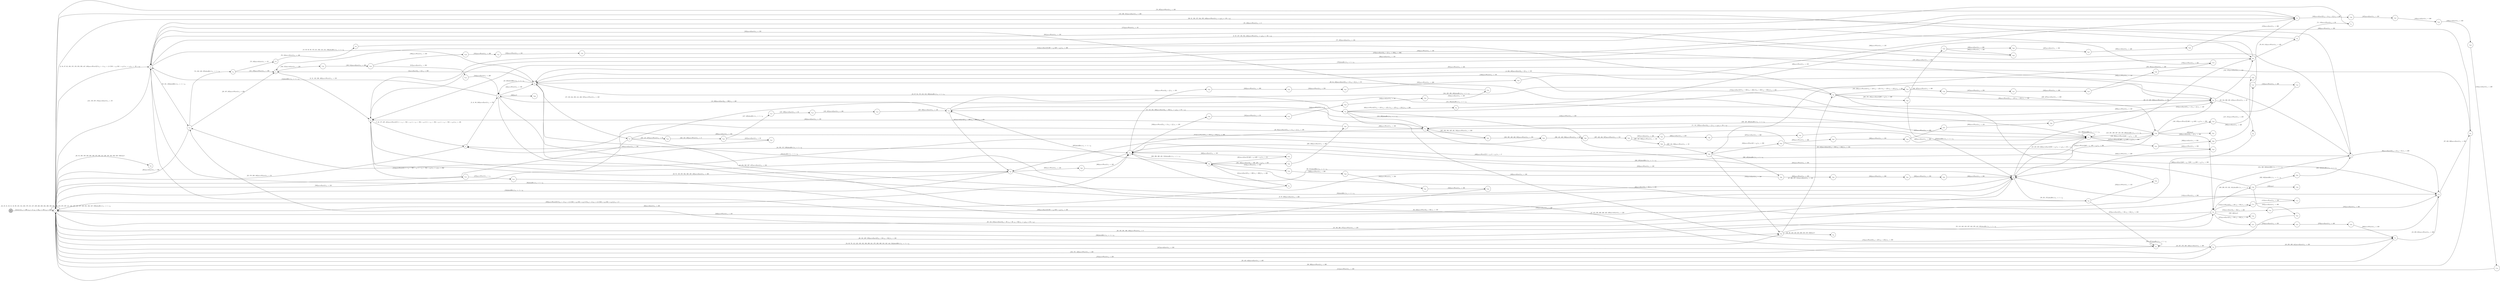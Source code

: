 digraph EFSM{
  graph [rankdir="LR", fontname="Latin Modern Math"];
  node [color="black", fillcolor="white", shape="circle", style="filled", fontname="Latin Modern Math"];
  edge [fontname="Latin Modern Math"];

  s0[fillcolor="gray", label=<s<sub>0</sub>>];
  s1[label=<s<sub>1</sub>>];
  s2[label=<s<sub>2</sub>>];
  s3[label=<s<sub>3</sub>>];
  s4[label=<s<sub>4</sub>>];
  s5[label=<s<sub>5</sub>>];
  s6[label=<s<sub>6</sub>>];
  s7[label=<s<sub>7</sub>>];
  s8[label=<s<sub>8</sub>>];
  s9[label=<s<sub>9</sub>>];
  s10[label=<s<sub>10</sub>>];
  s11[label=<s<sub>11</sub>>];
  s12[label=<s<sub>12</sub>>];
  s16[label=<s<sub>16</sub>>];
  s17[label=<s<sub>17</sub>>];
  s18[label=<s<sub>18</sub>>];
  s19[label=<s<sub>19</sub>>];
  s26[label=<s<sub>26</sub>>];
  s27[label=<s<sub>27</sub>>];
  s28[label=<s<sub>28</sub>>];
  s29[label=<s<sub>29</sub>>];
  s32[label=<s<sub>32</sub>>];
  s44[label=<s<sub>44</sub>>];
  s46[label=<s<sub>46</sub>>];
  s47[label=<s<sub>47</sub>>];
  s48[label=<s<sub>48</sub>>];
  s55[label=<s<sub>55</sub>>];
  s57[label=<s<sub>57</sub>>];
  s59[label=<s<sub>59</sub>>];
  s60[label=<s<sub>60</sub>>];
  s61[label=<s<sub>61</sub>>];
  s64[label=<s<sub>64</sub>>];
  s68[label=<s<sub>68</sub>>];
  s69[label=<s<sub>69</sub>>];
  s70[label=<s<sub>70</sub>>];
  s71[label=<s<sub>71</sub>>];
  s74[label=<s<sub>74</sub>>];
  s75[label=<s<sub>75</sub>>];
  s76[label=<s<sub>76</sub>>];
  s77[label=<s<sub>77</sub>>];
  s97[label=<s<sub>97</sub>>];
  s106[label=<s<sub>106</sub>>];
  s107[label=<s<sub>107</sub>>];
  s108[label=<s<sub>108</sub>>];
  s109[label=<s<sub>109</sub>>];
  s110[label=<s<sub>110</sub>>];
  s114[label=<s<sub>114</sub>>];
  s115[label=<s<sub>115</sub>>];
  s126[label=<s<sub>126</sub>>];
  s146[label=<s<sub>146</sub>>];
  s147[label=<s<sub>147</sub>>];
  s148[label=<s<sub>148</sub>>];
  s163[label=<s<sub>163</sub>>];
  s165[label=<s<sub>165</sub>>];
  s166[label=<s<sub>166</sub>>];
  s167[label=<s<sub>167</sub>>];
  s168[label=<s<sub>168</sub>>];
  s169[label=<s<sub>169</sub>>];
  s170[label=<s<sub>170</sub>>];
  s184[label=<s<sub>184</sub>>];
  s188[label=<s<sub>188</sub>>];
  s189[label=<s<sub>189</sub>>];
  s190[label=<s<sub>190</sub>>];
  s191[label=<s<sub>191</sub>>];
  s192[label=<s<sub>192</sub>>];
  s198[label=<s<sub>198</sub>>];
  s199[label=<s<sub>199</sub>>];
  s204[label=<s<sub>204</sub>>];
  s205[label=<s<sub>205</sub>>];
  s207[label=<s<sub>207</sub>>];
  s221[label=<s<sub>221</sub>>];
  s233[label=<s<sub>233</sub>>];
  s245[label=<s<sub>245</sub>>];
  s246[label=<s<sub>246</sub>>];
  s247[label=<s<sub>247</sub>>];
  s252[label=<s<sub>252</sub>>];
  s269[label=<s<sub>269</sub>>];
  s277[label=<s<sub>277</sub>>];
  s278[label=<s<sub>278</sub>>];
  s279[label=<s<sub>279</sub>>];
  s283[label=<s<sub>283</sub>>];
  s284[label=<s<sub>284</sub>>];
  s285[label=<s<sub>285</sub>>];
  s286[label=<s<sub>286</sub>>];
  s287[label=<s<sub>287</sub>>];
  s288[label=<s<sub>288</sub>>];
  s302[label=<s<sub>302</sub>>];
  s303[label=<s<sub>303</sub>>];
  s304[label=<s<sub>304</sub>>];
  s305[label=<s<sub>305</sub>>];
  s316[label=<s<sub>316</sub>>];
  s322[label=<s<sub>322</sub>>];
  s326[label=<s<sub>326</sub>>];
  s332[label=<s<sub>332</sub>>];
  s333[label=<s<sub>333</sub>>];
  s334[label=<s<sub>334</sub>>];
  s335[label=<s<sub>335</sub>>];
  s347[label=<s<sub>347</sub>>];
  s348[label=<s<sub>348</sub>>];
  s361[label=<s<sub>361</sub>>];
  s365[label=<s<sub>365</sub>>];
  s379[label=<s<sub>379</sub>>];
  s380[label=<s<sub>380</sub>>];
  s389[label=<s<sub>389</sub>>];
  s390[label=<s<sub>390</sub>>];
  s396[label=<s<sub>396</sub>>];
  s397[label=<s<sub>397</sub>>];
  s398[label=<s<sub>398</sub>>];
  s417[label=<s<sub>417</sub>>];
  s418[label=<s<sub>418</sub>>];
  s419[label=<s<sub>419</sub>>];
  s465[label=<s<sub>465</sub>>];
  s466[label=<s<sub>466</sub>>];
  s467[label=<s<sub>467</sub>>];
  s474[label=<s<sub>474</sub>>];
  s475[label=<s<sub>475</sub>>];
  s496[label=<s<sub>496</sub>>];
  s497[label=<s<sub>497</sub>>];
  s498[label=<s<sub>498</sub>>];
  s515[label=<s<sub>515</sub>>];
  s519[label=<s<sub>519</sub>>];
  s520[label=<s<sub>520</sub>>];
  s521[label=<s<sub>521</sub>>];
  s522[label=<s<sub>522</sub>>];
  s530[label=<s<sub>530</sub>>];
  s531[label=<s<sub>531</sub>>];
  s532[label=<s<sub>532</sub>>];
  s533[label=<s<sub>533</sub>>];
  s534[label=<s<sub>534</sub>>];

  s0->s1[label=<<i> [1]start:2/o<sub>1</sub> := 200, o<sub>2</sub> := 3, o<sub>3</sub> := 0&#91;r<sub>3</sub> := 150, r<sub>2</sub> := 250&#93;</i>>];
  s4->s5[label=<<i> [5]moveEast:0&#91;r<sub>3</sub> &gt; 0&#93;/o<sub>1</sub> := 200</i>>];
  s10->s11[label=<<i> [11, 141, 223]moveEast:0&#91;r<sub>3</sub> &gt; 1&#93;/o<sub>1</sub> := r<sub>2</sub>&#91;r<sub>2</sub> := 50 + r<sub>2</sub>&#93;</i>>];
  s12->s8[label=<<i> [13, 330]moveEast:0&#91;r<sub>2</sub> &gt; 399&#93;/o<sub>1</sub> := 400</i>>];
  s8->s2[label=<<i> [14]shieldHit:1/o<sub>1</sub> := -1 + i<sub>0</sub></i>>];
  s16->s17[label=<<i> [17]moveWest:0&#91;!(r<sub>3</sub> &gt; 125&or;r<sub>3</sub> &gt; 125)&#93;/o<sub>1</sub> := 350</i>>];
  s27->s28[label=<<i> [28]moveWest:0&#91;!(r<sub>3</sub> &gt; 125&or;r<sub>3</sub> &gt; 125)&#93;/o<sub>1</sub> := 100</i>>];
  s10->s7[label=<<i> [40, 85]moveEast:0&#91;!(r<sub>3</sub> &gt; 1&or;r<sub>3</sub> &gt; 1)&#93;/o<sub>1</sub> := 100</i>>];
  s8->s4[label=<<i> [42]moveWest:0/o<sub>1</sub> := 100</i>>];
  s4->s8[label=<<i> [43, 325]shieldHit:1/o<sub>1</sub> := -1 + i<sub>0</sub></i>>];
  s55->s4[label=<<i> [56, 243]moveWest:0&#91;r<sub>3</sub> &gt; 98&#93;/o<sub>1</sub> := 150</i>>];
  s57->s9[label=<<i> [58]shieldHit:1/o<sub>1</sub> := -1 + i<sub>0</sub></i>>];
  s59->s60[label=<<i> [60]moveEast:0&#91;r<sub>3</sub> &gt; 98&#93;/o<sub>1</sub> := 150</i>>];
  s60->s61[label=<<i> [61]moveEast:0&#91;!(r<sub>2</sub> &gt; 300&or;r<sub>2</sub> &gt; 300)&#93;/o<sub>1</sub> := 200</i>>];
  s61->s1[label=<<i> [62]moveEast:0/o<sub>1</sub> := 250</i>>];
  s9->s4[label=<<i> [66, 311]shieldHit:1/o<sub>1</sub> := -1 + i<sub>0</sub></i>>];
  s16->s68[label=<<i> [68]moveWest:0&#91;!(!(r<sub>3</sub> &gt; 125&or;r<sub>3</sub> &gt; 125)&or;!(r<sub>3</sub> &gt; 125&or;r<sub>3</sub> &gt; 125))&#93;/o<sub>1</sub> := 200</i>>];
  s68->s69[label=<<i> [69]moveWest:0/o<sub>1</sub> := 150</i>>];
  s69->s70[label=<<i> [70, 89, 118]moveWest:0/o<sub>1</sub> := 100</i>>];
  s70->s71[label=<<i> [71, 119]moveWest:0/o<sub>1</sub> := 50</i>>];
  s71->s2[label=<<i> [72, 120]moveWest:0/o<sub>1</sub> := 0</i>>];
  s74->s75[label=<<i> [75, 103]moveEast:0/o<sub>1</sub> := 50</i>>];
  s75->s76[label=<<i> [76, 104]moveEast:0/o<sub>1</sub> := 100</i>>];
  s76->s77[label=<<i> [77, 105]moveEast:0/o<sub>1</sub> := 150</i>>];
  s77->s1[label=<<i> [78, 337]moveWest:0/o<sub>1</sub> := 100</i>>];
  s4->s10[label=<<i> [39, 84, 452]moveEast:0&#91;!(r<sub>3</sub> &gt; 0&or;r<sub>3</sub> &gt; 0)&#93;/o<sub>1</sub> := 50</i>>];
  s7->s8[label=<<i> [8, 41, 86, 249]moveEast:0/o<sub>1</sub> := 150</i>>];
  s8->s9[label=<<i> [9, 87, 250]moveEast:0/o<sub>1</sub> := 200</i>>];
  s70->s6[label=<<i> [90]moveEast:0/o<sub>1</sub> := 150</i>>];
  s46->s2[label=<<i> [92]alienHit:1/o<sub>1</sub> := 1 + i<sub>0</sub></i>>];
  s16->s3[label=<<i> [95, 313]moveEast:0&#91;!(r<sub>2</sub> &gt; 350&or;r<sub>2</sub> &gt; 350)&#93;/o<sub>1</sub> := 250</i>>];
  s3->s18[label=<<i> [96]moveEast:0&#91;!(r<sub>3</sub> &gt; 0&or;r<sub>3</sub> &gt; 0)&#93;/o<sub>1</sub> := 300</i>>];
  s97->s1[label=<<i> [98, 500]moveWest:0/o<sub>1</sub> := 300</i>>];
  s2->s19[label=<<i> [73, 101, 129]shieldHit:1/o<sub>1</sub> := -1 + i<sub>0</sub></i>>];
  s77->s106[label=<<i> [106]moveEast:0&#91;!(r<sub>3</sub> &gt; 2&or;r<sub>3</sub> &gt; 2)&#93;/o<sub>1</sub> := 200</i>>];
  s106->s107[label=<<i> [107]moveEast:0/o<sub>1</sub> := 250</i>>];
  s107->s108[label=<<i> [108]moveEast:0/o<sub>1</sub> := 300</i>>];
  s108->s109[label=<<i> [109]moveEast:0/o<sub>1</sub> := 350</i>>];
  s109->s110[label=<<i> [110]moveEast:0/o<sub>1</sub> := 400</i>>];
  s110->s1[label=<<i> [111]moveWest:0/o<sub>1</sub> := 350</i>>];
  s55->s114[label=<<i> [114]moveWest:0&#91;!(r<sub>3</sub> &gt; 98&or;r<sub>3</sub> &gt; 98)&#93;/o<sub>1</sub> := 300</i>>];
  s114->s115[label=<<i> [115]moveWest:0/o<sub>1</sub> := 250</i>>];
  s115->s9[label=<<i> [116]moveWest:0/o<sub>1</sub> := 200</i>>];
  s2->s1[label=<<i> [121, 159, 357, 374]moveEast:0/o<sub>1</sub> := 50</i>>];
  s1->s9[label=<<i> [65, 124, 218]moveEast:0&#91;r<sub>3</sub> &gt; 98, r<sub>3</sub> &gt; 98, r<sub>3</sub> &gt; 98&#93;/o<sub>1</sub> := r<sub>2</sub>&#91;r<sub>2</sub> := 50 + r<sub>2</sub>&#93;</i>>];
  s10->s126[label=<<i> [126, 294]moveWest:0&#91;400 &gt; r<sub>2</sub>&#93;/o<sub>1</sub> := 250</i>>];
  s126->s9[label=<<i> [127]moveWest:0&#91;400 &gt; r<sub>2</sub>, 400 &gt; r<sub>2</sub>&#93;/o<sub>1</sub> := 200</i>>];
  s9->s2[label=<<i> [128]moveEast:0&#91;!(350 &gt; r<sub>2</sub>&or;350 &gt; r<sub>2</sub>)&#93;/o<sub>1</sub> := 250</i>>];
  s19->s74[label=<<i> [74, 102, 130, 478]alienHit:1/o<sub>1</sub> := 1 + i<sub>0</sub></i>>];
  s74->s5[label=<<i> [131, 479]moveWest:0/o<sub>1</sub> := 200</i>>];
  s46->s1[label=<<i> [134]shieldHit:1/o<sub>1</sub> := -1 + i<sub>0</sub></i>>];
  s2->s3[label=<<i> [3, 35, 137, 156, 354, 448]moveWest:0/o<sub>1</sub> := r<sub>3</sub>&#91;r<sub>3</sub> := -50 + r<sub>3</sub>&#93;</i>>];
  s12->s10[label=<<i> [143]moveWest:0/o<sub>1</sub> := 350</i>>];
  s10->s10[label=<<i> [144, 200]shieldHit:1/o<sub>1</sub> := -1 + i<sub>0</sub></i>>];
  s126->s146[label=<<i> [146, 470]moveWest:0&#91;!(400 &gt; r<sub>2</sub>&or;400 &gt; r<sub>2</sub>)&#93;/o<sub>1</sub> := 300</i>>];
  s146->s147[label=<<i> [147, 471]moveWest:0/o<sub>1</sub> := 250</i>>];
  s147->s148[label=<<i> [148]moveWest:0/o<sub>1</sub> := 200</i>>];
  s148->s4[label=<<i> [149]moveWest:0/o<sub>1</sub> := 150</i>>];
  s57->s28[label=<<i> [151, 384]alienHit:1/o<sub>1</sub> := 1 + i<sub>0</sub></i>>];
  s28->s69[label=<<i> [152, 175]moveEast:0/o<sub>1</sub> := 150</i>>];
  s69->s1[label=<<i> [153, 308, 351]moveEast:0/o<sub>1</sub> := 200</i>>];
  s3->s1[label=<<i> [36, 81, 138, 157, 344, 355, 449]moveWest:0/o<sub>1</sub> := r<sub>3</sub>&#91;r<sub>3</sub> := -50 + r<sub>3</sub>&#93;</i>>];
  s55->s163[label=<<i> [163, 446]win:0</i>>];
  s27->s165[label=<<i> [165, 226]moveWest:0&#91;!(!(r<sub>3</sub> &gt; 125&or;r<sub>3</sub> &gt; 125)&or;!(r<sub>3</sub> &gt; 125&or;r<sub>3</sub> &gt; 125))&#93;/o<sub>1</sub> := 350</i>>];
  s165->s166[label=<<i> [166, 227]moveWest:0/o<sub>1</sub> := 300</i>>];
  s166->s167[label=<<i> [167]moveWest:0/o<sub>1</sub> := 250</i>>];
  s167->s168[label=<<i> [168]moveWest:0/o<sub>1</sub> := 200</i>>];
  s168->s169[label=<<i> [169]moveWest:0/o<sub>1</sub> := 150</i>>];
  s169->s170[label=<<i> [170]moveWest:0/o<sub>1</sub> := 100</i>>];
  s170->s2[label=<<i> [171]moveWest:0/o<sub>1</sub> := 50</i>>];
  s4->s16[label=<<i> [16, 67, 94, 173, 212, 312, 392]alienHit:1/o<sub>1</sub> := 1 + i<sub>0</sub></i>>];
  s16->s28[label=<<i> [174]moveEast:0&#91;!(!(r<sub>2</sub> &gt; 350&or;r<sub>2</sub> &gt; 350)&or;!(r<sub>2</sub> &gt; 350&or;r<sub>2</sub> &gt; 350))&#93;/o<sub>1</sub> := 100</i>>];
  s69->s6[label=<<i> [176]alienHit:1/o<sub>1</sub> := 1 + i<sub>0</sub></i>>];
  s7->s1[label=<<i> [23, 178, 238, 482]moveWest:0/o<sub>1</sub> := 50</i>>];
  s55->s184[label=<<i> [184]moveEast:0&#91;r<sub>3</sub> &gt; 98&#93;/o<sub>1</sub> := 250</i>>];
  s184->s18[label=<<i> [185]moveEast:0/o<sub>1</sub> := 300</i>>];
  s18->s19[label=<<i> [19, 186, 260, 477]moveWest:0/o<sub>1</sub> := 250</i>>];
  s19->s5[label=<<i> [20, 187, 235]moveWest:0/o<sub>1</sub> := 200</i>>];
  s5->s188[label=<<i> [188, 513]moveEast:0/o<sub>1</sub> := 250</i>>];
  s188->s189[label=<<i> [189, 514]moveEast:0/o<sub>1</sub> := 300</i>>];
  s189->s190[label=<<i> [190]moveWest:0/o<sub>1</sub> := 250</i>>];
  s190->s191[label=<<i> [191]moveWest:0/o<sub>1</sub> := 200</i>>];
  s191->s192[label=<<i> [192]moveWest:0/o<sub>1</sub> := 150</i>>];
  s192->s28[label=<<i> [193]moveWest:0/o<sub>1</sub> := 100</i>>];
  s29->s1[label=<<i> [30, 195, 291, 386, 456]moveWest:0/o<sub>1</sub> := 0</i>>];
  s198->s199[label=<<i> [199]win:0</i>>];
  s126->s44[label=<<i> [202, 295]shieldHit:1/o<sub>1</sub> := -1 + i<sub>0</sub></i>>];
  s60->s204[label=<<i> [204, 402]moveEast:0&#91;r<sub>2</sub> &gt; 300, 400 &gt; r<sub>2</sub>&#93;/o<sub>1</sub> := 350</i>>];
  s204->s205[label=<<i> [205, 403]moveEast:0/o<sub>1</sub> := 400</i>>];
  s205->s11[label=<<i> [206]moveWest:0/o<sub>1</sub> := 350</i>>];
  s207->s1[label=<<i> [208]moveEast:0/o<sub>1</sub> := 350</i>>];
  s16->s11[label=<<i> [213, 393]alienHit:1/o<sub>1</sub> := 1 + i<sub>0</sub></i>>];
  s11->s46[label=<<i> [214]moveEast:0&#91;!(r<sub>2</sub> &gt; 252&or;r<sub>2</sub> &gt; 252)&#93;/o<sub>1</sub> := 200</i>>];
  s46->s47[label=<<i> [47, 215, 256, 369, 406, 422, 439]moveEast:0/o<sub>1</sub> := 250</i>>];
  s126->s221[label=<<i> [221]win:0</i>>];
  s9->s10[label=<<i> [10, 125, 219, 222]moveEast:0&#91;350 &gt; r<sub>2</sub>&#93;/o<sub>1</sub> := r<sub>2</sub>&#91;r<sub>2</sub> := 50 + r<sub>2</sub>&#93;</i>>];
  s11->s12[label=<<i> [12, 142, 224, 329]moveEast:0&#91;r<sub>2</sub> &gt; 252&#93;/o<sub>1</sub> := r<sub>2</sub>&#91;r<sub>2</sub> := 50 + r<sub>2</sub>&#93;</i>>];
  s166->s126[label=<<i> [228, 427]moveEast:0/o<sub>1</sub> := 350</i>>];
  s126->s55[label=<<i> [229]moveEast:0&#91;r<sub>3</sub> &gt; 2&#93;/o<sub>1</sub> := 400</i>>];
  s55->s198[label=<<i> [198, 230, 315, 321, 341]alienHit:1/o<sub>1</sub> := 1 + i<sub>0</sub></i>>];
  s198->s11[label=<<i> [231]moveWest:0/o<sub>1</sub> := 350</i>>];
  s207->s233[label=<<i> [233, 395, 430, 462, 505]moveWest:0/o<sub>1</sub> := 250</i>>];
  s233->s19[label=<<i> [234]alienHit:1/o<sub>1</sub> := 1 + i<sub>0</sub></i>>];
  s5->s6[label=<<i> [6, 21, 132, 236, 480]moveWest:0/o<sub>1</sub> := 150</i>>];
  s57->s245[label=<<i> [245, 415, 487]moveWest:0/o<sub>1</sub> := 50</i>>];
  s245->s246[label=<<i> [246, 416, 488]moveWest:0/o<sub>1</sub> := 0</i>>];
  s246->s247[label=<<i> [247]moveEast:0/o<sub>1</sub> := 50</i>>];
  s247->s7[label=<<i> [248]moveEast:0/o<sub>1</sub> := 100</i>>];
  s9->s59[label=<<i> [59, 251, 271]alienHit:1/o<sub>1</sub> := 1 + i<sub>0</sub></i>>];
  s59->s252[label=<<i> [252]moveWest:0/o<sub>1</sub> := 150</i>>];
  s252->s44[label=<<i> [253]moveWest:0/o<sub>1</sub> := 100</i>>];
  s17->s18[label=<<i> [18, 259, 281]moveWest:0/o<sub>1</sub> := 300</i>>];
  s19->s1[label=<<i> [261]moveEast:0/o<sub>1</sub> := 300</i>>];
  s1->s26[label=<<i> [26, 161, 267, 376]moveEast:0&#91;!(r<sub>3</sub> &gt; 98&or;r<sub>3</sub> &gt; 98)&#93;/o<sub>1</sub> := 100</i>>];
  s269->s9[label=<<i> [270]shieldHit:1/o<sub>1</sub> := -1 + i<sub>0</sub></i>>];
  s59->s47[label=<<i> [272]moveEast:0&#91;!(r<sub>3</sub> &gt; 98&or;r<sub>3</sub> &gt; 98)&#93;/o<sub>1</sub> := 250</i>>];
  s47->s48[label=<<i> [48, 257, 273, 408, 440]moveEast:0/o<sub>1</sub> := 300</i>>];
  s48->s1[label=<<i> [274]moveWest:0/o<sub>1</sub> := 250</i>>];
  s55->s277[label=<<i> [277]moveEast:0&#91;!(r<sub>3</sub> &gt; 98&or;r<sub>3</sub> &gt; 98)&#93;/o<sub>1</sub> := 300</i>>];
  s277->s278[label=<<i> [278]moveEast:0/o<sub>1</sub> := 350</i>>];
  s278->s279[label=<<i> [279]moveEast:0/o<sub>1</sub> := 400</i>>];
  s279->s17[label=<<i> [280]moveWest:0/o<sub>1</sub> := 350</i>>];
  s18->s97[label=<<i> [97, 282, 300]moveEast:0/o<sub>1</sub> := 350</i>>];
  s97->s283[label=<<i> [283, 301]moveEast:0/o<sub>1</sub> := 400</i>>];
  s283->s284[label=<<i> [284]moveWest:0&#91;3 &gt; r<sub>3</sub>&#93;/o<sub>1</sub> := 350</i>>];
  s284->s285[label=<<i> [285]moveWest:0/o<sub>1</sub> := 300</i>>];
  s285->s286[label=<<i> [286]moveWest:0/o<sub>1</sub> := 250</i>>];
  s286->s287[label=<<i> [287]moveWest:0/o<sub>1</sub> := 200</i>>];
  s287->s288[label=<<i> [288]moveWest:0/o<sub>1</sub> := 150</i>>];
  s288->s28[label=<<i> [289]moveWest:0/o<sub>1</sub> := 100</i>>];
  s28->s29[label=<<i> [29, 194, 290, 385, 455]moveWest:0/o<sub>1</sub> := 50</i>>];
  s60->s12[label=<<i> [297]shieldHit:1/o<sub>1</sub> := -1 + i<sub>0</sub></i>>];
  s27->s18[label=<<i> [299]moveEast:0&#91;400 &gt; r<sub>2</sub>, !(299 &gt; r<sub>2</sub>&or;299 &gt; r<sub>2</sub>)&#93;/o<sub>1</sub> := 300</i>>];
  s283->s302[label=<<i> [302, 435]alienHit:1/o<sub>1</sub> := 1 + i<sub>0</sub></i>>];
  s302->s303[label=<<i> [303]moveWest:0/o<sub>1</sub> := 350</i>>];
  s303->s304[label=<<i> [304]moveWest:0/o<sub>1</sub> := 300</i>>];
  s304->s305[label=<<i> [305]moveWest:0/o<sub>1</sub> := 250</i>>];
  s305->s9[label=<<i> [306]moveWest:0/o<sub>1</sub> := 200</i>>];
  s9->s69[label=<<i> [88, 117, 307, 350]moveWest:0/o<sub>1</sub> := 150</i>>];
  s26->s64[label=<<i> [64, 80, 123, 140, 210, 293, 310, 319, 346]lose:0</i>>];
  s3->s55[label=<<i> [314, 320, 340]shieldHit:1/o<sub>1</sub> := -1 + i<sub>0</sub></i>>];
  s198->s316[label=<<i> [316]moveEast:0/o<sub>1</sub> := 300</i>>];
  s316->s1[label=<<i> [317]moveEast:0/o<sub>1</sub> := 350</i>>];
  s198->s322[label=<<i> [322, 342]shieldHit:1/o<sub>1</sub> := -1 + i<sub>0</sub></i>>];
  s322->s3[label=<<i> [323, 343]alienHit:1/o<sub>1</sub> := 1 + i<sub>0</sub></i>>];
  s8->s326[label=<<i> [326]lose:0</i>>];
  s44->s332[label=<<i> [332]moveWest:0&#91;r<sub>3</sub> &gt; 2&#93;/o<sub>1</sub> := 350</i>>];
  s332->s333[label=<<i> [333]moveWest:0/o<sub>1</sub> := 300</i>>];
  s333->s334[label=<<i> [334]moveWest:0/o<sub>1</sub> := 250</i>>];
  s334->s335[label=<<i> [335]moveWest:0/o<sub>1</sub> := 200</i>>];
  s335->s77[label=<<i> [336]moveWest:0/o<sub>1</sub> := 150</i>>];
  s10->s347[label=<<i> [347]moveWest:0&#91;!(400 &gt; r<sub>2</sub>&or;400 &gt; r<sub>2</sub>)&#93;/o<sub>1</sub> := 300</i>>];
  s347->s348[label=<<i> [348]moveWest:0/o<sub>1</sub> := 250</i>>];
  s348->s9[label=<<i> [349]moveWest:0/o<sub>1</sub> := 200</i>>];
  s1->s2[label=<<i> [2, 34, 37, 82, 136, 155, 158, 353, 356, 447, 450]moveWest:0&#91;!(!(r<sub>3</sub> &gt; -1&or;r<sub>3</sub> &gt; -1)&or;!(501 &gt; r<sub>3</sub>&or;501 &gt; r<sub>3</sub>))&#93;/o<sub>1</sub> := r<sub>3</sub>&#91;r<sub>3</sub> := -50 + r<sub>3</sub>&#93;</i>>];
  s1->s44[label=<<i> [359]moveWest:0&#91;!(!(!(r<sub>3</sub> &gt; -1&or;r<sub>3</sub> &gt; -1)&or;!(501 &gt; r<sub>3</sub>&or;501 &gt; r<sub>3</sub>))&or;!(!(r<sub>3</sub> &gt; -1&or;r<sub>3</sub> &gt; -1)&or;!(501 &gt; r<sub>3</sub>&or;501 &gt; r<sub>3</sub>)))&#93;/o<sub>1</sub> := 0</i>>];
  s44->s60[label=<<i> [203, 296, 360, 401, 518]alienHit:1/o<sub>1</sub> := 1 + i<sub>0</sub></i>>];
  s60->s361[label=<<i> [361]moveEast:0&#91;!(400 &gt; r<sub>2</sub>&or;400 &gt; r<sub>2</sub>)&#93;/o<sub>1</sub> := 50</i>>];
  s361->s44[label=<<i> [362]moveEast:0/o<sub>1</sub> := 100</i>>];
  s46->s365[label=<<i> [365]moveWest:0/o<sub>1</sub> := 150</i>>];
  s365->s44[label=<<i> [366]moveWest:0/o<sub>1</sub> := 100</i>>];
  s44->s6[label=<<i> [45, 254, 363, 367, 437]moveEast:0/o<sub>1</sub> := 150</i>>];
  s47->s47[label=<<i> [370, 407]alienHit:1/o<sub>1</sub> := 1 + i<sub>0</sub></i>>];
  s26->s27[label=<<i> [27, 268, 377, 511]moveEast:0/o<sub>1</sub> := 150</i>>];
  s269->s379[label=<<i> [379, 495]moveEast:0/o<sub>1</sub> := 250</i>>];
  s379->s380[label=<<i> [380]moveWest:0/o<sub>1</sub> := 200</i>>];
  s380->s2[label=<<i> [381]moveWest:0/o<sub>1</sub> := 150</i>>];
  s2->s4[label=<<i> [15, 38, 83, 93, 172, 211, 382, 413, 451, 536]alienHit:1/o<sub>1</sub> := 1 + i<sub>0</sub></i>>];
  s347->s389[label=<<i> [389]moveEast:0/o<sub>1</sub> := 350</i>>];
  s389->s390[label=<<i> [390]moveEast:0/o<sub>1</sub> := 400</i>>];
  s390->s4[label=<<i> [391]moveWest:0/o<sub>1</sub> := 350</i>>];
  s233->s396[label=<<i> [396, 431, 463, 506]moveWest:0/o<sub>1</sub> := 200</i>>];
  s396->s397[label=<<i> [397, 432, 464, 507]moveWest:0/o<sub>1</sub> := 150</i>>];
  s397->s398[label=<<i> [398, 433, 508]moveWest:0/o<sub>1</sub> := 100</i>>];
  s398->s283[label=<<i> [399, 434, 509]moveWest:0/o<sub>1</sub> := 50</i>>];
  s283->s44[label=<<i> [400]moveWest:0&#91;!(3 &gt; r<sub>3</sub>&or;3 &gt; r<sub>3</sub>)&#93;/o<sub>1</sub> := 0</i>>];
  s205->s6[label=<<i> [404]moveEast:0/o<sub>1</sub> := 150</i>>];
  s6->s46[label=<<i> [46, 91, 133, 255, 364, 368, 405, 438]moveEast:0/o<sub>1</sub> := 200</i>>];
  s246->s417[label=<<i> [417, 489]alienHit:1/o<sub>1</sub> := 1 + i<sub>0</sub></i>>];
  s417->s418[label=<<i> [418, 490]moveEast:0/o<sub>1</sub> := 50</i>>];
  s418->s419[label=<<i> [419, 491]moveEast:0/o<sub>1</sub> := 100</i>>];
  s419->s12[label=<<i> [420, 492]moveEast:0/o<sub>1</sub> := 150</i>>];
  s12->s46[label=<<i> [421]moveEast:0&#91;!(r<sub>2</sub> &gt; 399&or;r<sub>2</sub> &gt; 399)&#93;/o<sub>1</sub> := 200</i>>];
  s47->s1[label=<<i> [216, 371, 423]moveWest:0/o<sub>1</sub> := 200</i>>];
  s302->s44[label=<<i> [436]moveEast:0/o<sub>1</sub> := 100</i>>];
  s48->s17[label=<<i> [49, 258, 409, 441]moveEast:0/o<sub>1</sub> := 350</i>>];
  s17->s1[label=<<i> [50, 410, 442]moveEast:0/o<sub>1</sub> := 400</i>>];
  s1->s26[label=<<i> [54, 63, 79, 112, 122, 139, 182, 196, 209, 241, 275, 292, 309, 318, 345, 444, 524]shieldHit:1/o<sub>1</sub> := -1 + i<sub>0</sub></i>>];
  s126->s28[label=<<i> [454]moveEast:0&#91;!(r<sub>3</sub> &gt; 2&or;r<sub>3</sub> &gt; 2)&#93;/o<sub>1</sub> := 100</i>>];
  s10->s126[label=<<i> [145, 201, 220, 327, 453, 459, 469]alienHit:1/o<sub>1</sub> := 1 + i<sub>0</sub></i>>];
  s126->s11[label=<<i> [328, 428, 460]alienHit:1/o<sub>1</sub> := 1 + i<sub>0</sub></i>>];
  s397->s465[label=<<i> [465]moveEast:0/o<sub>1</sub> := 200</i>>];
  s465->s466[label=<<i> [466]moveEast:0/o<sub>1</sub> := 250</i>>];
  s466->s467[label=<<i> [467]moveEast:0/o<sub>1</sub> := 300</i>>];
  s467->s10[label=<<i> [468]moveEast:0/o<sub>1</sub> := 350</i>>];
  s147->s77[label=<<i> [472]moveEast:0/o<sub>1</sub> := 300</i>>];
  s77->s6[label=<<i> [473]moveEast:0&#91;r<sub>3</sub> &gt; 2&#93;/o<sub>1</sub> := 350&#91;r<sub>3</sub> := 300&#93;</i>>];
  s6->s474[label=<<i> [474]moveWest:0&#91;!(-1 &times; r<sub>2</sub> &gt; -702 + r<sub>3</sub>&or;-1 &times; r<sub>2</sub> &gt; -702 + r<sub>3</sub>)&#93;/o<sub>1</sub> := r<sub>3</sub>&#91;r<sub>3</sub> := 250&#93;</i>>];
  s474->s475[label=<<i> [475]moveWest:0/o<sub>1</sub> := r<sub>3</sub></i>>];
  s475->s18[label=<<i> [476]moveEast:0/o<sub>1</sub> := 300</i>>];
  s6->s7[label=<<i> [7, 22, 177, 237, 481]moveWest:0&#91;!(!(-1 &times; r<sub>2</sub> &gt; -702 + r<sub>3</sub>&or;-1 &times; r<sub>2</sub> &gt; -702 + r<sub>3</sub>)&or;!(-1 &times; r<sub>2</sub> &gt; -702 + r<sub>3</sub>&or;-1 &times; r<sub>2</sub> &gt; -702 + r<sub>3</sub>))&#93;/o<sub>1</sub> := 100</i>>];
  s3->s4[label=<<i> [4, 324, 485]moveEast:0&#91;r<sub>3</sub> &gt; 0&#93;/o<sub>1</sub> := 150</i>>];
  s12->s27[label=<<i> [164, 225, 298, 493]alienHit:1/o<sub>1</sub> := 1 + i<sub>0</sub></i>>];
  s27->s269[label=<<i> [269, 378, 494]moveEast:0&#91;299 &gt; r<sub>2</sub>&#93;/o<sub>1</sub> := 200</i>>];
  s379->s496[label=<<i> [496]moveEast:0/o<sub>1</sub> := 300</i>>];
  s496->s497[label=<<i> [497]moveEast:0/o<sub>1</sub> := 350</i>>];
  s497->s498[label=<<i> [498]moveEast:0/o<sub>1</sub> := 400</i>>];
  s498->s97[label=<<i> [499]moveWest:0/o<sub>1</sub> := 350</i>>];
  s11->s207[label=<<i> [207, 232, 394, 429, 461, 504]moveWest:0/o<sub>1</sub> := 300</i>>];
  s283->s26[label=<<i> [510]moveEast:0/o<sub>1</sub> := 100</i>>];
  s27->s5[label=<<i> [512]moveEast:0&#91;!(400 &gt; r<sub>2</sub>&or;400 &gt; r<sub>2</sub>)&#93;/o<sub>1</sub> := 200</i>>];
  s189->s515[label=<<i> [515]moveEast:0/o<sub>1</sub> := 350</i>>];
  s515->s8[label=<<i> [516]moveEast:0/o<sub>1</sub> := 400</i>>];
  s60->s519[label=<<i> [519]moveWest:0/o<sub>1</sub> := 350</i>>];
  s519->s520[label=<<i> [520]moveWest:0/o<sub>1</sub> := 300</i>>];
  s520->s521[label=<<i> [521]moveWest:0/o<sub>1</sub> := 250</i>>];
  s521->s522[label=<<i> [522]moveWest:0/o<sub>1</sub> := 200</i>>];
  s522->s1[label=<<i> [523]moveWest:0/o<sub>1</sub> := 150</i>>];
  s26->s55[label=<<i> [55, 113, 162, 183, 197, 242, 276, 445, 525]alienHit:1/o<sub>1</sub> := 1 + i<sub>0</sub></i>>];
  s55->s1[label=<<i> [526]shieldHit:1/o<sub>1</sub> := -1 + i<sub>0</sub></i>>];
  s1->s1[label=<<i> [24, 25, 31, 33, 51, 52, 99, 135, 154, 160, 179, 181, 217, 239, 262, 263, 264, 266, 338, 352, 358, 372, 375, 387, 411, 424, 425, 443, 457, 483, 501, 502, 527, 539]alienHit:1/o<sub>1</sub> := 1 + i<sub>0</sub></i>>];
  s1->s32[label=<<i> [32, 53, 100, 180, 240, 265, 339, 373, 388, 412, 426, 458, 484, 503, 528, 540]win:0</i>>];
  s8->s44[label=<<i> [44, 331, 517, 529]alienHit:1/o<sub>1</sub> := 1 + i<sub>0</sub></i>>];
  s44->s530[label=<<i> [530]moveWest:0&#91;!(r<sub>3</sub> &gt; 2&or;r<sub>3</sub> &gt; 2)&#93;/o<sub>1</sub> := 100</i>>];
  s530->s531[label=<<i> [531]moveWest:0/o<sub>1</sub> := 50</i>>];
  s531->s532[label=<<i> [532]moveWest:0/o<sub>1</sub> := 0</i>>];
  s532->s533[label=<<i> [533]moveEast:0/o<sub>1</sub> := 50</i>>];
  s533->s534[label=<<i> [534]moveEast:0/o<sub>1</sub> := 100</i>>];
  s534->s2[label=<<i> [535]moveEast:0/o<sub>1</sub> := 150</i>>];
  s4->s57[label=<<i> [57, 150, 244, 383, 414, 486, 537]moveWest:0/o<sub>1</sub> := 100</i>>];
  s57->s1[label=<<i> [538]moveEast:0/o<sub>1</sub> := 150</i>>];
}